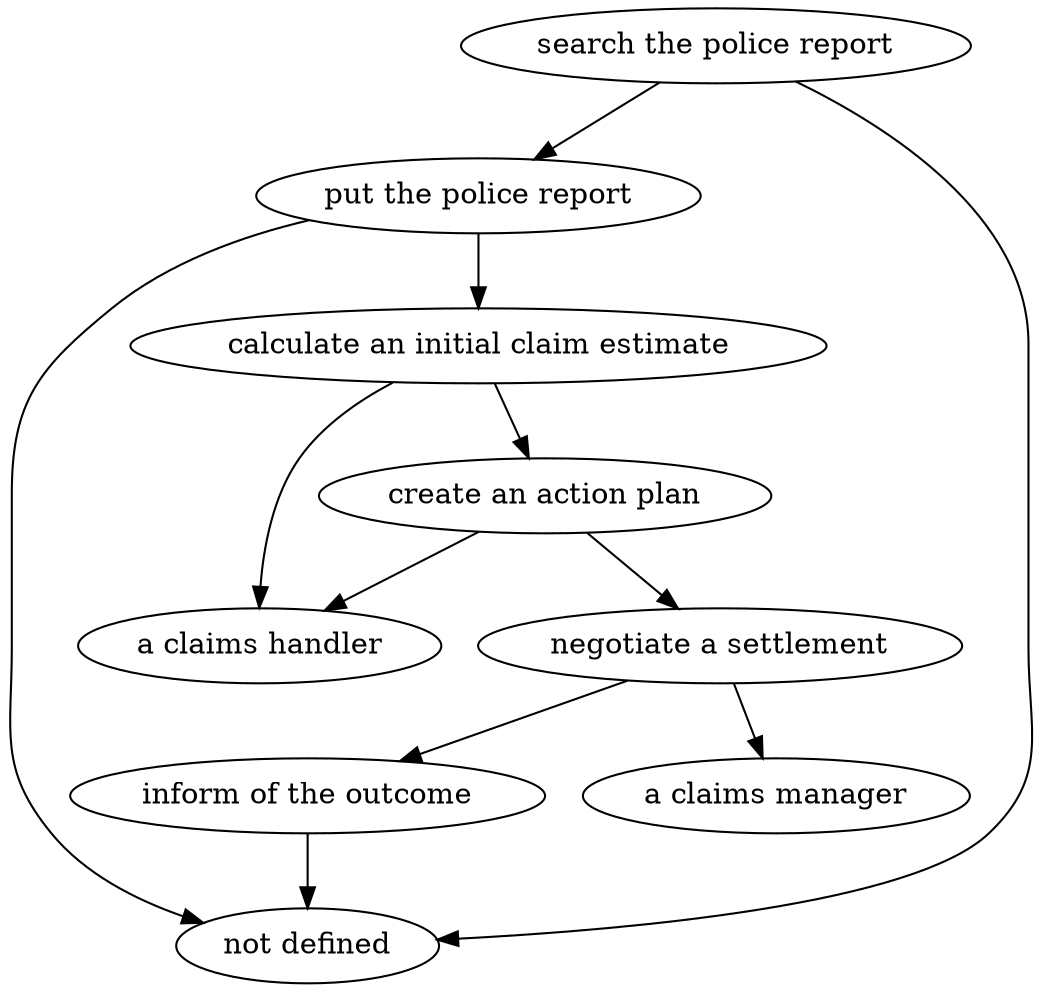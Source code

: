 strict digraph "doc-3.7" {
	graph [name="doc-3.7"];
	"search the police report"	[attrs="{'type': 'Activity', 'label': 'search the police report'}"];
	"put the police report"	[attrs="{'type': 'Activity', 'label': 'put the police report'}"];
	"search the police report" -> "put the police report"	[attrs="{'type': 'flow', 'label': 'flow'}"];
	"not defined"	[attrs="{'type': 'Actor', 'label': 'not defined'}"];
	"search the police report" -> "not defined"	[attrs="{'type': 'actor performer', 'label': 'actor performer'}"];
	"calculate an initial claim estimate"	[attrs="{'type': 'Activity', 'label': 'calculate an initial claim estimate'}"];
	"put the police report" -> "calculate an initial claim estimate"	[attrs="{'type': 'flow', 'label': 'flow'}"];
	"put the police report" -> "not defined"	[attrs="{'type': 'actor performer', 'label': 'actor performer'}"];
	"create an action plan"	[attrs="{'type': 'Activity', 'label': 'create an action plan'}"];
	"calculate an initial claim estimate" -> "create an action plan"	[attrs="{'type': 'flow', 'label': 'flow'}"];
	"a claims handler"	[attrs="{'type': 'Actor', 'label': 'a claims handler'}"];
	"calculate an initial claim estimate" -> "a claims handler"	[attrs="{'type': 'actor performer', 'label': 'actor performer'}"];
	"negotiate a settlement"	[attrs="{'type': 'Activity', 'label': 'negotiate a settlement'}"];
	"create an action plan" -> "negotiate a settlement"	[attrs="{'type': 'flow', 'label': 'flow'}"];
	"create an action plan" -> "a claims handler"	[attrs="{'type': 'actor performer', 'label': 'actor performer'}"];
	"inform of the outcome"	[attrs="{'type': 'Activity', 'label': 'inform of the outcome'}"];
	"negotiate a settlement" -> "inform of the outcome"	[attrs="{'type': 'flow', 'label': 'flow'}"];
	"a claims manager"	[attrs="{'type': 'Actor', 'label': 'a claims manager'}"];
	"negotiate a settlement" -> "a claims manager"	[attrs="{'type': 'actor performer', 'label': 'actor performer'}"];
	"inform of the outcome" -> "not defined"	[attrs="{'type': 'actor performer', 'label': 'actor performer'}"];
}
